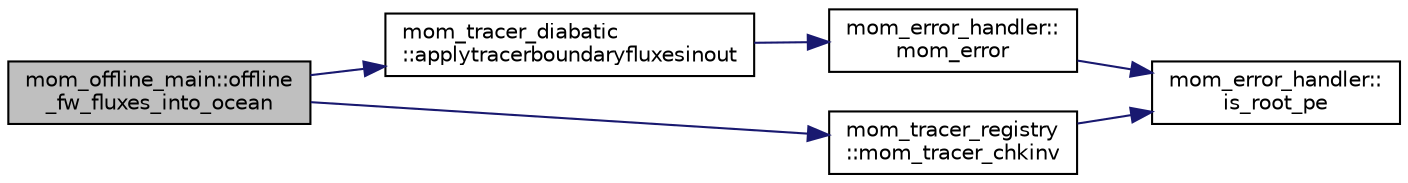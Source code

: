 digraph "mom_offline_main::offline_fw_fluxes_into_ocean"
{
 // INTERACTIVE_SVG=YES
 // LATEX_PDF_SIZE
  edge [fontname="Helvetica",fontsize="10",labelfontname="Helvetica",labelfontsize="10"];
  node [fontname="Helvetica",fontsize="10",shape=record];
  rankdir="LR";
  Node1 [label="mom_offline_main::offline\l_fw_fluxes_into_ocean",height=0.2,width=0.4,color="black", fillcolor="grey75", style="filled", fontcolor="black",tooltip="Apply positive freshwater fluxes (into the ocean) and update netMassOut with only the negative (out o..."];
  Node1 -> Node2 [color="midnightblue",fontsize="10",style="solid",fontname="Helvetica"];
  Node2 [label="mom_tracer_diabatic\l::applytracerboundaryfluxesinout",height=0.2,width=0.4,color="black", fillcolor="white", style="filled",URL="$namespacemom__tracer__diabatic.html#ad4d3d4de0f2b84c15bccc5eb2f767df3",tooltip="This routine is modeled after applyBoundaryFluxesInOut in MOM_diabatic_aux.F90 NOTE: Please note that..."];
  Node2 -> Node3 [color="midnightblue",fontsize="10",style="solid",fontname="Helvetica"];
  Node3 [label="mom_error_handler::\lmom_error",height=0.2,width=0.4,color="black", fillcolor="white", style="filled",URL="$namespacemom__error__handler.html#a460cfb79a06c29fc249952c2a3710d67",tooltip="This provides a convenient interface for writing an mpp_error message with run-time filter based on a..."];
  Node3 -> Node4 [color="midnightblue",fontsize="10",style="solid",fontname="Helvetica"];
  Node4 [label="mom_error_handler::\lis_root_pe",height=0.2,width=0.4,color="black", fillcolor="white", style="filled",URL="$namespacemom__error__handler.html#ad5f00a53059c72fe2332d1436c80ca71",tooltip="This returns .true. if the current PE is the root PE."];
  Node1 -> Node5 [color="midnightblue",fontsize="10",style="solid",fontname="Helvetica"];
  Node5 [label="mom_tracer_registry\l::mom_tracer_chkinv",height=0.2,width=0.4,color="black", fillcolor="white", style="filled",URL="$namespacemom__tracer__registry.html#a86cd924ede0ff77b15065f5b3bd2cb29",tooltip="Calculates and prints the global inventory of all tracers in the registry."];
  Node5 -> Node4 [color="midnightblue",fontsize="10",style="solid",fontname="Helvetica"];
}
